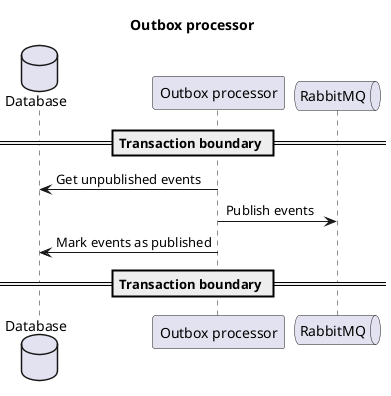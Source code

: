 @startuml

Title "Outbox processor"

database Database
participant  "Outbox processor" as OutboxProcessor
queue RabbitMQ

== Transaction boundary ==
OutboxProcessor -> Database : Get unpublished events
OutboxProcessor -> RabbitMQ : Publish events
OutboxProcessor -> Database : Mark events as published
== Transaction boundary ==

@enduml
